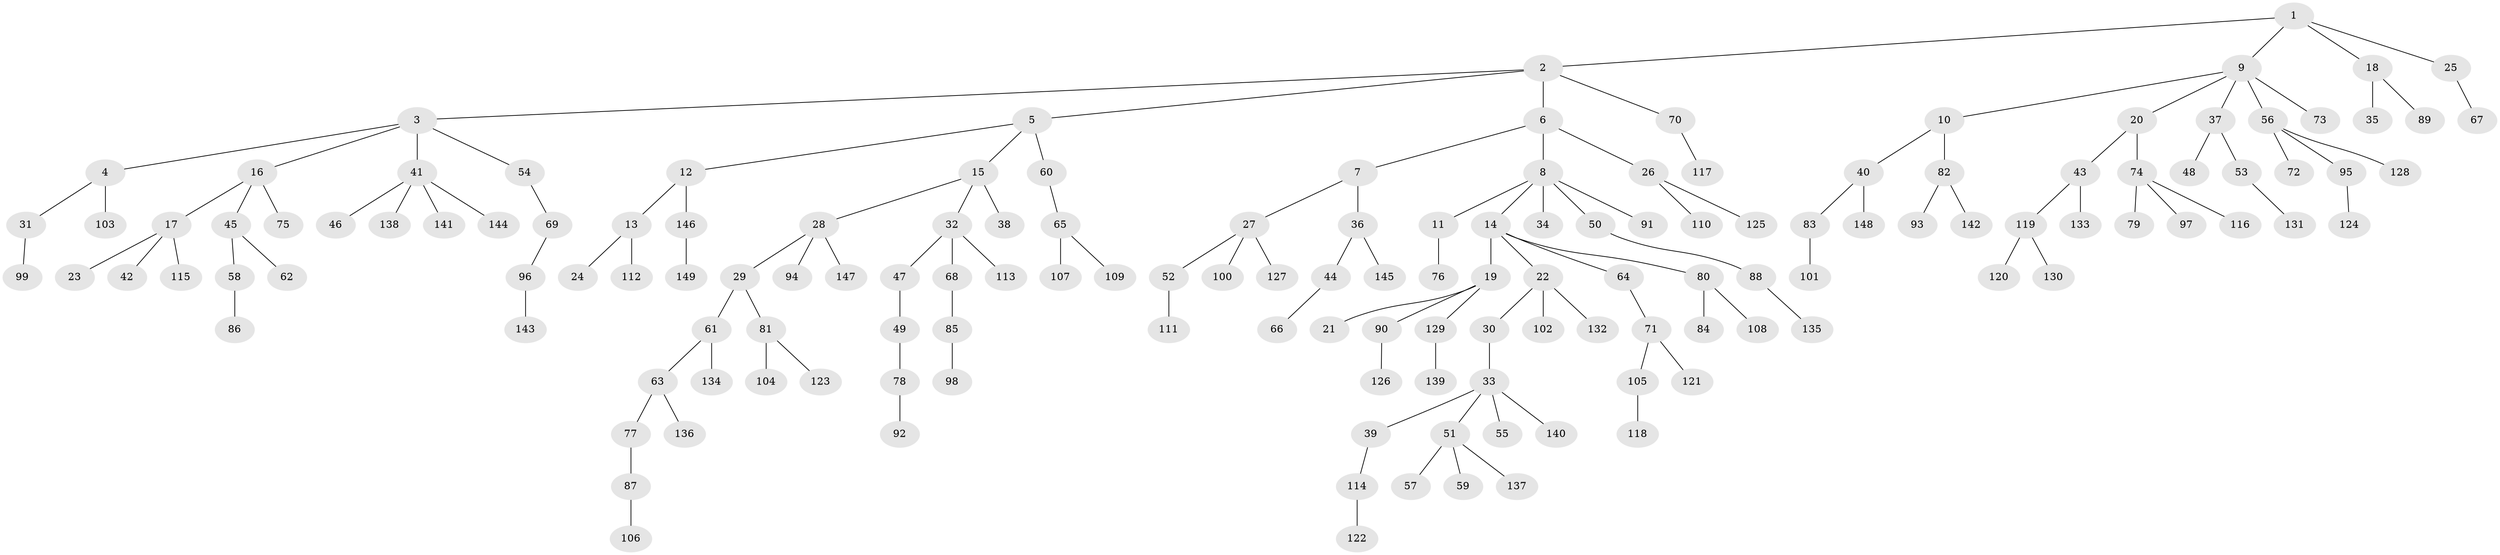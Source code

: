 // Generated by graph-tools (version 1.1) at 2025/02/03/09/25 03:02:28]
// undirected, 149 vertices, 148 edges
graph export_dot {
graph [start="1"]
  node [color=gray90,style=filled];
  1;
  2;
  3;
  4;
  5;
  6;
  7;
  8;
  9;
  10;
  11;
  12;
  13;
  14;
  15;
  16;
  17;
  18;
  19;
  20;
  21;
  22;
  23;
  24;
  25;
  26;
  27;
  28;
  29;
  30;
  31;
  32;
  33;
  34;
  35;
  36;
  37;
  38;
  39;
  40;
  41;
  42;
  43;
  44;
  45;
  46;
  47;
  48;
  49;
  50;
  51;
  52;
  53;
  54;
  55;
  56;
  57;
  58;
  59;
  60;
  61;
  62;
  63;
  64;
  65;
  66;
  67;
  68;
  69;
  70;
  71;
  72;
  73;
  74;
  75;
  76;
  77;
  78;
  79;
  80;
  81;
  82;
  83;
  84;
  85;
  86;
  87;
  88;
  89;
  90;
  91;
  92;
  93;
  94;
  95;
  96;
  97;
  98;
  99;
  100;
  101;
  102;
  103;
  104;
  105;
  106;
  107;
  108;
  109;
  110;
  111;
  112;
  113;
  114;
  115;
  116;
  117;
  118;
  119;
  120;
  121;
  122;
  123;
  124;
  125;
  126;
  127;
  128;
  129;
  130;
  131;
  132;
  133;
  134;
  135;
  136;
  137;
  138;
  139;
  140;
  141;
  142;
  143;
  144;
  145;
  146;
  147;
  148;
  149;
  1 -- 2;
  1 -- 9;
  1 -- 18;
  1 -- 25;
  2 -- 3;
  2 -- 5;
  2 -- 6;
  2 -- 70;
  3 -- 4;
  3 -- 16;
  3 -- 41;
  3 -- 54;
  4 -- 31;
  4 -- 103;
  5 -- 12;
  5 -- 15;
  5 -- 60;
  6 -- 7;
  6 -- 8;
  6 -- 26;
  7 -- 27;
  7 -- 36;
  8 -- 11;
  8 -- 14;
  8 -- 34;
  8 -- 50;
  8 -- 91;
  9 -- 10;
  9 -- 20;
  9 -- 37;
  9 -- 56;
  9 -- 73;
  10 -- 40;
  10 -- 82;
  11 -- 76;
  12 -- 13;
  12 -- 146;
  13 -- 24;
  13 -- 112;
  14 -- 19;
  14 -- 22;
  14 -- 64;
  14 -- 80;
  15 -- 28;
  15 -- 32;
  15 -- 38;
  16 -- 17;
  16 -- 45;
  16 -- 75;
  17 -- 23;
  17 -- 42;
  17 -- 115;
  18 -- 35;
  18 -- 89;
  19 -- 21;
  19 -- 90;
  19 -- 129;
  20 -- 43;
  20 -- 74;
  22 -- 30;
  22 -- 102;
  22 -- 132;
  25 -- 67;
  26 -- 110;
  26 -- 125;
  27 -- 52;
  27 -- 100;
  27 -- 127;
  28 -- 29;
  28 -- 94;
  28 -- 147;
  29 -- 61;
  29 -- 81;
  30 -- 33;
  31 -- 99;
  32 -- 47;
  32 -- 68;
  32 -- 113;
  33 -- 39;
  33 -- 51;
  33 -- 55;
  33 -- 140;
  36 -- 44;
  36 -- 145;
  37 -- 48;
  37 -- 53;
  39 -- 114;
  40 -- 83;
  40 -- 148;
  41 -- 46;
  41 -- 138;
  41 -- 141;
  41 -- 144;
  43 -- 119;
  43 -- 133;
  44 -- 66;
  45 -- 58;
  45 -- 62;
  47 -- 49;
  49 -- 78;
  50 -- 88;
  51 -- 57;
  51 -- 59;
  51 -- 137;
  52 -- 111;
  53 -- 131;
  54 -- 69;
  56 -- 72;
  56 -- 95;
  56 -- 128;
  58 -- 86;
  60 -- 65;
  61 -- 63;
  61 -- 134;
  63 -- 77;
  63 -- 136;
  64 -- 71;
  65 -- 107;
  65 -- 109;
  68 -- 85;
  69 -- 96;
  70 -- 117;
  71 -- 105;
  71 -- 121;
  74 -- 79;
  74 -- 97;
  74 -- 116;
  77 -- 87;
  78 -- 92;
  80 -- 84;
  80 -- 108;
  81 -- 104;
  81 -- 123;
  82 -- 93;
  82 -- 142;
  83 -- 101;
  85 -- 98;
  87 -- 106;
  88 -- 135;
  90 -- 126;
  95 -- 124;
  96 -- 143;
  105 -- 118;
  114 -- 122;
  119 -- 120;
  119 -- 130;
  129 -- 139;
  146 -- 149;
}
